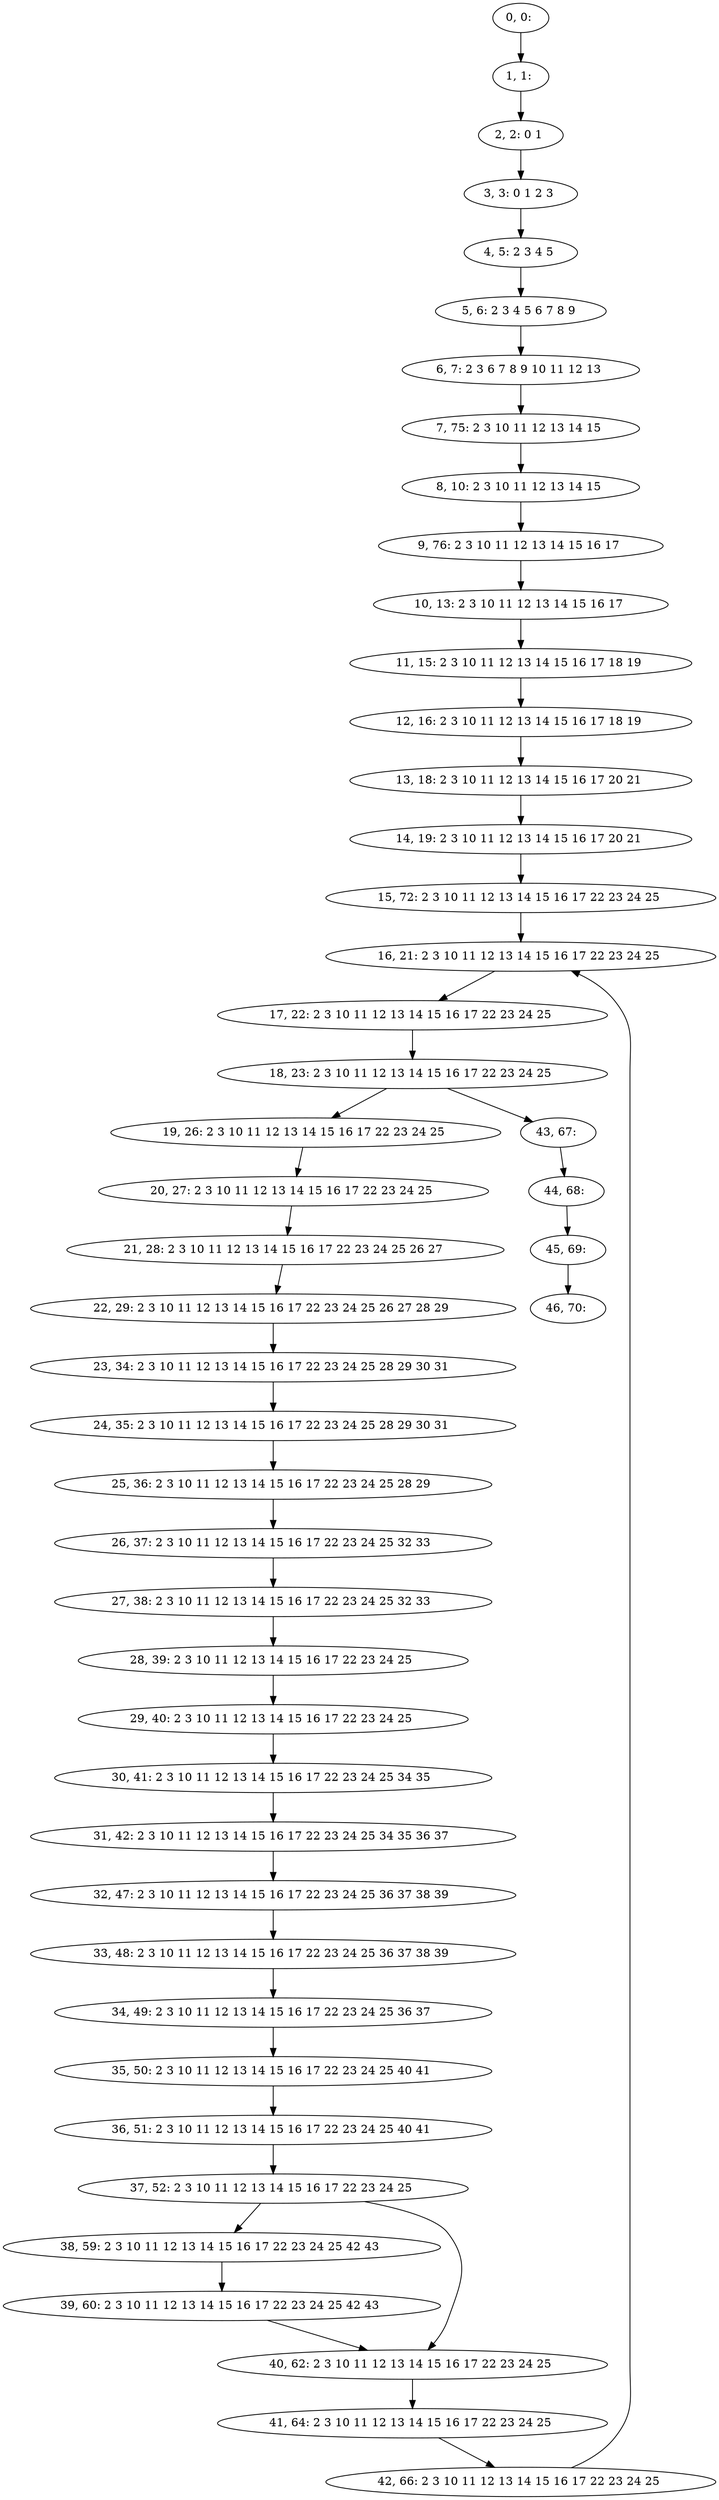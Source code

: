 digraph G {
0[label="0, 0: "];
1[label="1, 1: "];
2[label="2, 2: 0 1 "];
3[label="3, 3: 0 1 2 3 "];
4[label="4, 5: 2 3 4 5 "];
5[label="5, 6: 2 3 4 5 6 7 8 9 "];
6[label="6, 7: 2 3 6 7 8 9 10 11 12 13 "];
7[label="7, 75: 2 3 10 11 12 13 14 15 "];
8[label="8, 10: 2 3 10 11 12 13 14 15 "];
9[label="9, 76: 2 3 10 11 12 13 14 15 16 17 "];
10[label="10, 13: 2 3 10 11 12 13 14 15 16 17 "];
11[label="11, 15: 2 3 10 11 12 13 14 15 16 17 18 19 "];
12[label="12, 16: 2 3 10 11 12 13 14 15 16 17 18 19 "];
13[label="13, 18: 2 3 10 11 12 13 14 15 16 17 20 21 "];
14[label="14, 19: 2 3 10 11 12 13 14 15 16 17 20 21 "];
15[label="15, 72: 2 3 10 11 12 13 14 15 16 17 22 23 24 25 "];
16[label="16, 21: 2 3 10 11 12 13 14 15 16 17 22 23 24 25 "];
17[label="17, 22: 2 3 10 11 12 13 14 15 16 17 22 23 24 25 "];
18[label="18, 23: 2 3 10 11 12 13 14 15 16 17 22 23 24 25 "];
19[label="19, 26: 2 3 10 11 12 13 14 15 16 17 22 23 24 25 "];
20[label="20, 27: 2 3 10 11 12 13 14 15 16 17 22 23 24 25 "];
21[label="21, 28: 2 3 10 11 12 13 14 15 16 17 22 23 24 25 26 27 "];
22[label="22, 29: 2 3 10 11 12 13 14 15 16 17 22 23 24 25 26 27 28 29 "];
23[label="23, 34: 2 3 10 11 12 13 14 15 16 17 22 23 24 25 28 29 30 31 "];
24[label="24, 35: 2 3 10 11 12 13 14 15 16 17 22 23 24 25 28 29 30 31 "];
25[label="25, 36: 2 3 10 11 12 13 14 15 16 17 22 23 24 25 28 29 "];
26[label="26, 37: 2 3 10 11 12 13 14 15 16 17 22 23 24 25 32 33 "];
27[label="27, 38: 2 3 10 11 12 13 14 15 16 17 22 23 24 25 32 33 "];
28[label="28, 39: 2 3 10 11 12 13 14 15 16 17 22 23 24 25 "];
29[label="29, 40: 2 3 10 11 12 13 14 15 16 17 22 23 24 25 "];
30[label="30, 41: 2 3 10 11 12 13 14 15 16 17 22 23 24 25 34 35 "];
31[label="31, 42: 2 3 10 11 12 13 14 15 16 17 22 23 24 25 34 35 36 37 "];
32[label="32, 47: 2 3 10 11 12 13 14 15 16 17 22 23 24 25 36 37 38 39 "];
33[label="33, 48: 2 3 10 11 12 13 14 15 16 17 22 23 24 25 36 37 38 39 "];
34[label="34, 49: 2 3 10 11 12 13 14 15 16 17 22 23 24 25 36 37 "];
35[label="35, 50: 2 3 10 11 12 13 14 15 16 17 22 23 24 25 40 41 "];
36[label="36, 51: 2 3 10 11 12 13 14 15 16 17 22 23 24 25 40 41 "];
37[label="37, 52: 2 3 10 11 12 13 14 15 16 17 22 23 24 25 "];
38[label="38, 59: 2 3 10 11 12 13 14 15 16 17 22 23 24 25 42 43 "];
39[label="39, 60: 2 3 10 11 12 13 14 15 16 17 22 23 24 25 42 43 "];
40[label="40, 62: 2 3 10 11 12 13 14 15 16 17 22 23 24 25 "];
41[label="41, 64: 2 3 10 11 12 13 14 15 16 17 22 23 24 25 "];
42[label="42, 66: 2 3 10 11 12 13 14 15 16 17 22 23 24 25 "];
43[label="43, 67: "];
44[label="44, 68: "];
45[label="45, 69: "];
46[label="46, 70: "];
0->1 ;
1->2 ;
2->3 ;
3->4 ;
4->5 ;
5->6 ;
6->7 ;
7->8 ;
8->9 ;
9->10 ;
10->11 ;
11->12 ;
12->13 ;
13->14 ;
14->15 ;
15->16 ;
16->17 ;
17->18 ;
18->19 ;
18->43 ;
19->20 ;
20->21 ;
21->22 ;
22->23 ;
23->24 ;
24->25 ;
25->26 ;
26->27 ;
27->28 ;
28->29 ;
29->30 ;
30->31 ;
31->32 ;
32->33 ;
33->34 ;
34->35 ;
35->36 ;
36->37 ;
37->38 ;
37->40 ;
38->39 ;
39->40 ;
40->41 ;
41->42 ;
42->16 ;
43->44 ;
44->45 ;
45->46 ;
}
